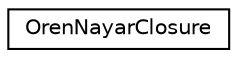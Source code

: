 digraph G
{
  edge [fontname="Helvetica",fontsize="10",labelfontname="Helvetica",labelfontsize="10"];
  node [fontname="Helvetica",fontsize="10",shape=record];
  rankdir=LR;
  Node1 [label="OrenNayarClosure",height=0.2,width=0.4,color="black", fillcolor="white", style="filled",URL="$d1/d66/classOrenNayarClosure.html"];
}
